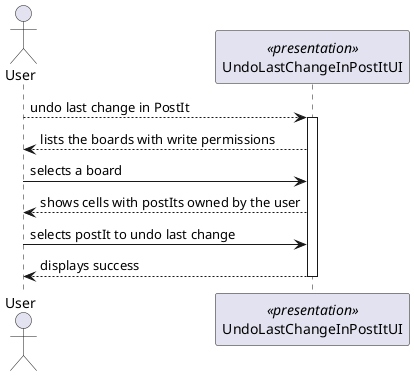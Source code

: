 @startuml
'http://plantuml.com/skinparam.html
skinparam handwritten false
skinparam packageStyle rect
skinparam defaultFontName FG Virgil
skinparam shadowing false

actor User as Actor
participant UndoLastChangeInPostItUI as UI <<presentation>>




Actor --> UI: undo last change in PostIt
activate UI

UI --> Actor: lists the boards with write permissions
Actor -> UI: selects a board



UI --> Actor : shows cells with postIts owned by the user
Actor -> UI: selects postIt to undo last change



         UI --> Actor : displays success


deactivate UI
@enduml